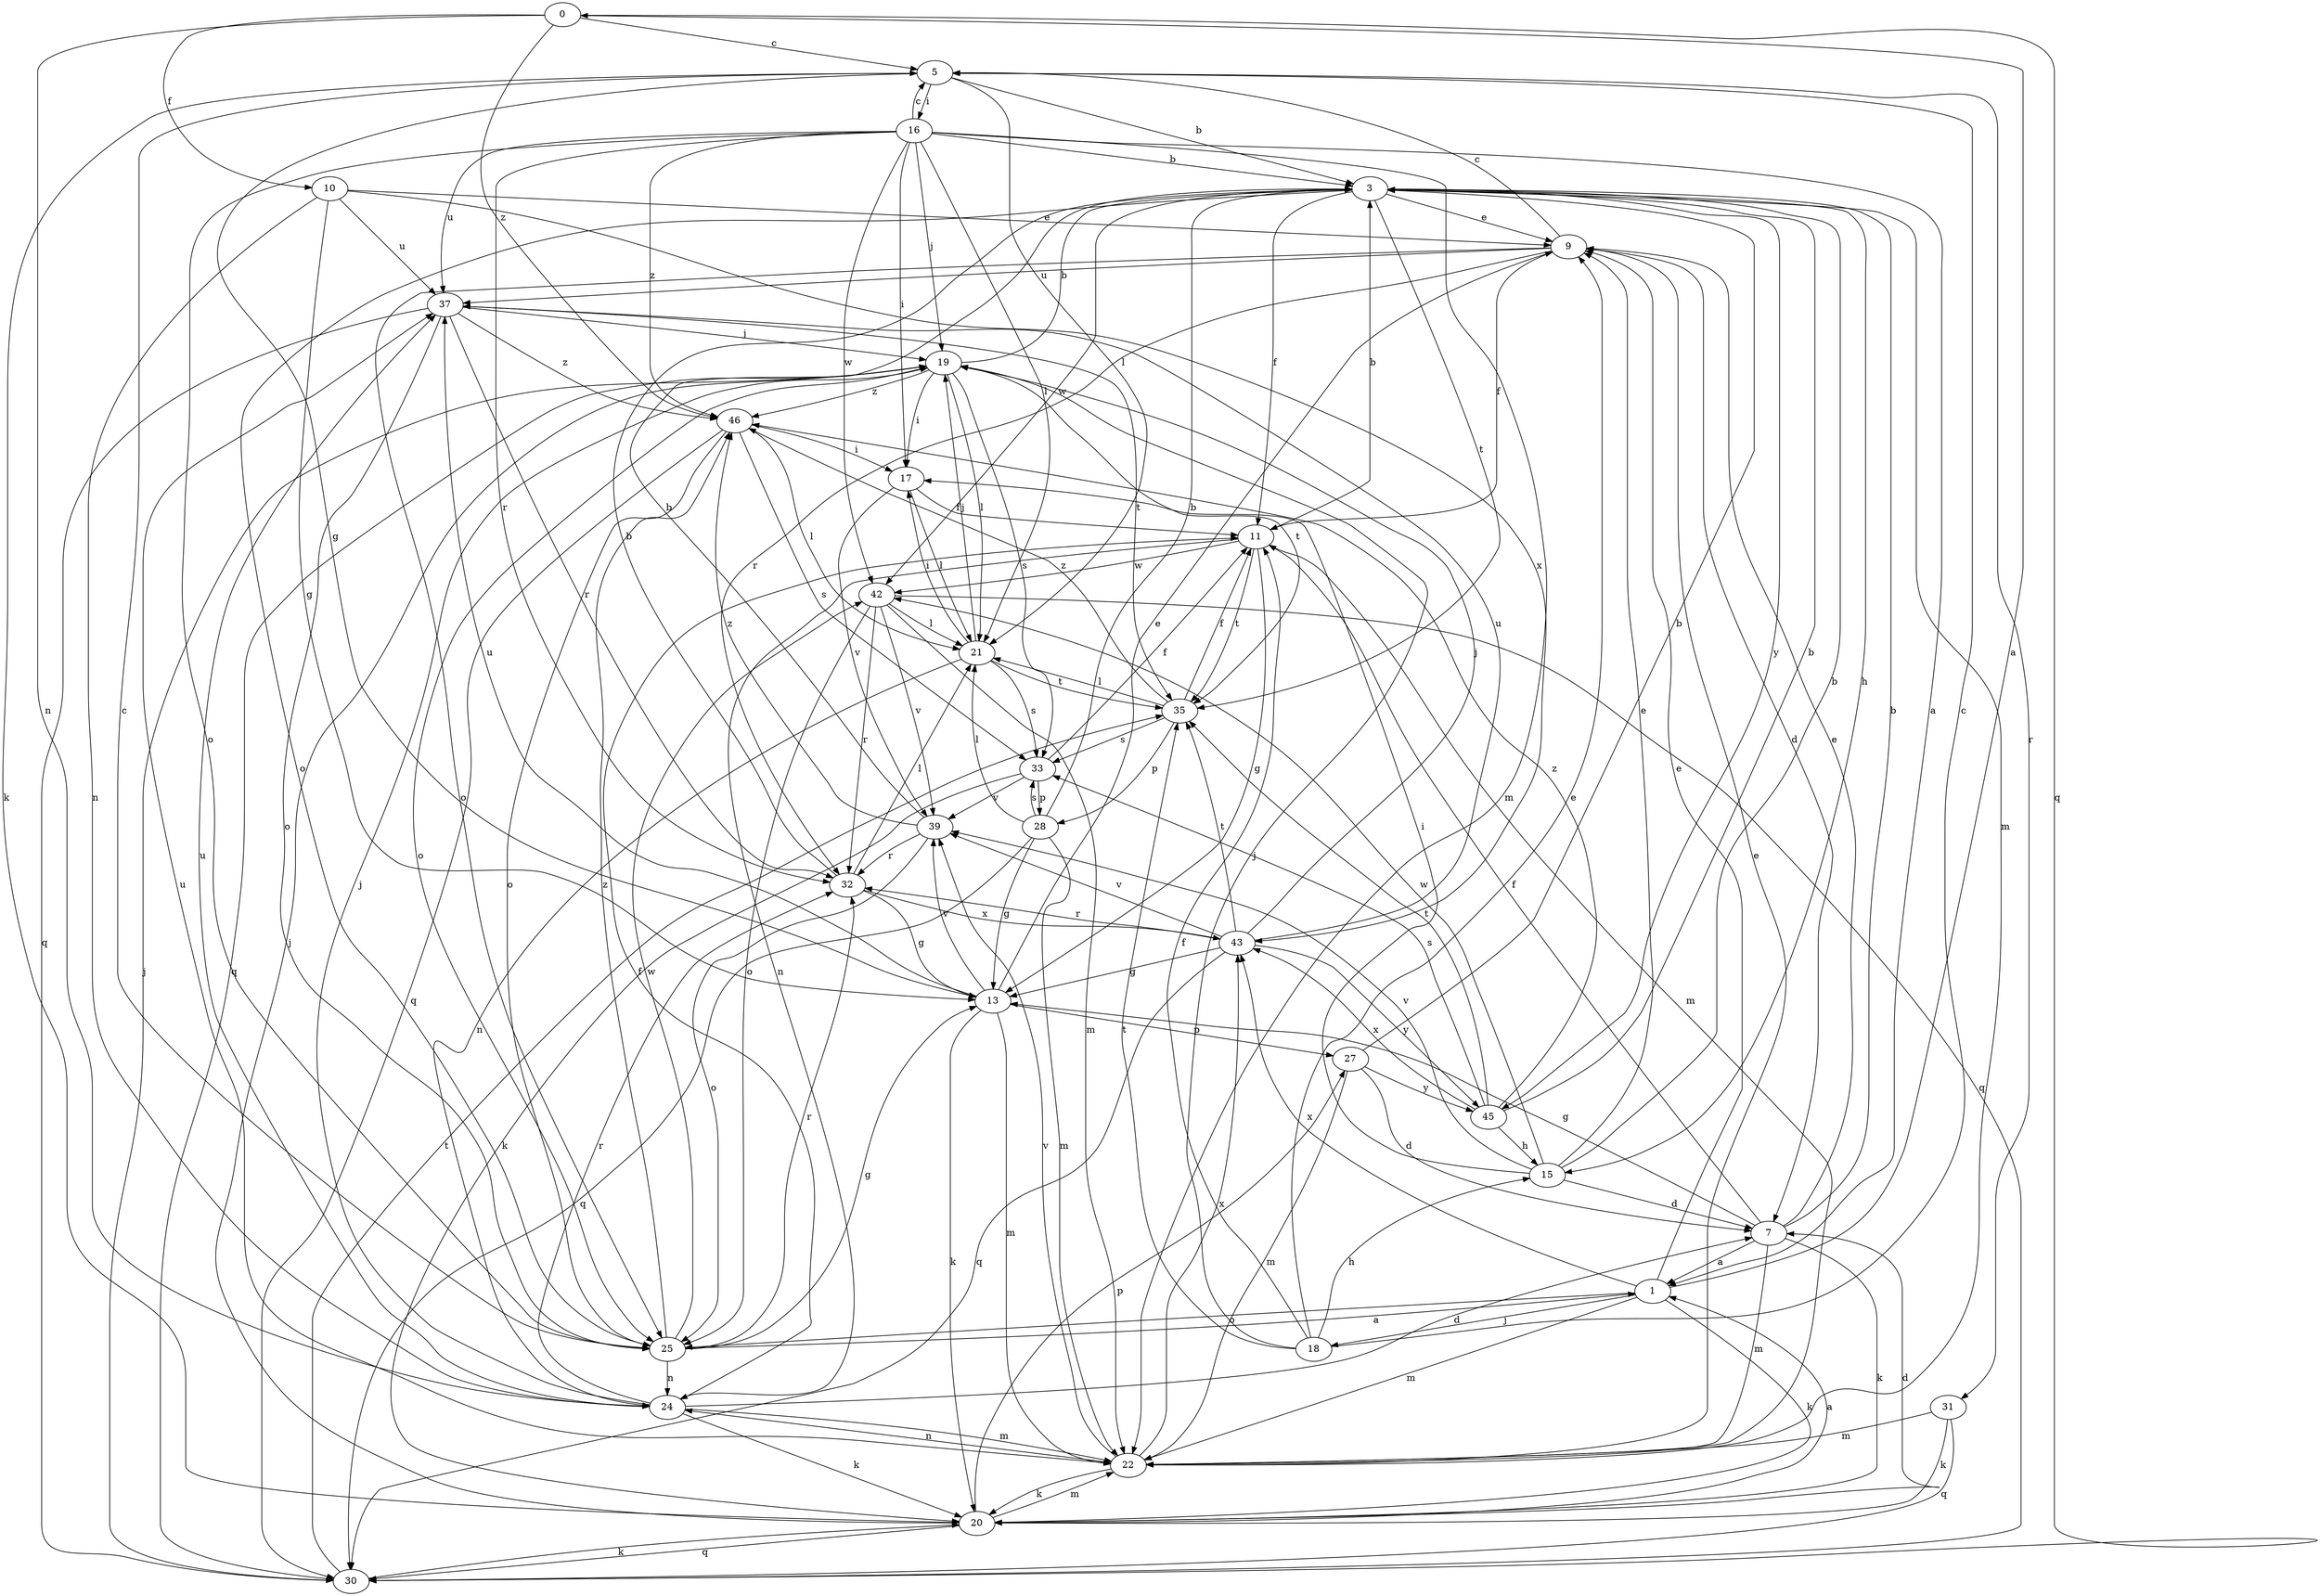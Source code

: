 strict digraph  {
0;
1;
3;
5;
7;
9;
10;
11;
13;
15;
16;
17;
18;
19;
20;
21;
22;
24;
25;
27;
28;
30;
31;
32;
33;
35;
37;
39;
42;
43;
45;
46;
0 -> 5  [label=c];
0 -> 10  [label=f];
0 -> 24  [label=n];
0 -> 30  [label=q];
0 -> 46  [label=z];
1 -> 0  [label=a];
1 -> 9  [label=e];
1 -> 18  [label=j];
1 -> 20  [label=k];
1 -> 22  [label=m];
1 -> 25  [label=o];
1 -> 43  [label=x];
3 -> 9  [label=e];
3 -> 11  [label=f];
3 -> 15  [label=h];
3 -> 22  [label=m];
3 -> 25  [label=o];
3 -> 35  [label=t];
3 -> 42  [label=w];
3 -> 45  [label=y];
5 -> 3  [label=b];
5 -> 13  [label=g];
5 -> 16  [label=i];
5 -> 20  [label=k];
5 -> 21  [label=l];
5 -> 31  [label=r];
7 -> 1  [label=a];
7 -> 3  [label=b];
7 -> 9  [label=e];
7 -> 11  [label=f];
7 -> 13  [label=g];
7 -> 20  [label=k];
7 -> 22  [label=m];
9 -> 5  [label=c];
9 -> 7  [label=d];
9 -> 11  [label=f];
9 -> 25  [label=o];
9 -> 32  [label=r];
9 -> 37  [label=u];
10 -> 9  [label=e];
10 -> 13  [label=g];
10 -> 24  [label=n];
10 -> 37  [label=u];
10 -> 43  [label=x];
11 -> 3  [label=b];
11 -> 13  [label=g];
11 -> 22  [label=m];
11 -> 24  [label=n];
11 -> 35  [label=t];
11 -> 42  [label=w];
13 -> 9  [label=e];
13 -> 20  [label=k];
13 -> 22  [label=m];
13 -> 27  [label=p];
13 -> 37  [label=u];
13 -> 39  [label=v];
15 -> 3  [label=b];
15 -> 7  [label=d];
15 -> 9  [label=e];
15 -> 17  [label=i];
15 -> 39  [label=v];
15 -> 42  [label=w];
16 -> 1  [label=a];
16 -> 3  [label=b];
16 -> 5  [label=c];
16 -> 17  [label=i];
16 -> 19  [label=j];
16 -> 21  [label=l];
16 -> 22  [label=m];
16 -> 25  [label=o];
16 -> 32  [label=r];
16 -> 37  [label=u];
16 -> 42  [label=w];
16 -> 46  [label=z];
17 -> 11  [label=f];
17 -> 21  [label=l];
17 -> 39  [label=v];
18 -> 5  [label=c];
18 -> 9  [label=e];
18 -> 11  [label=f];
18 -> 15  [label=h];
18 -> 19  [label=j];
18 -> 35  [label=t];
19 -> 3  [label=b];
19 -> 17  [label=i];
19 -> 21  [label=l];
19 -> 25  [label=o];
19 -> 30  [label=q];
19 -> 33  [label=s];
19 -> 35  [label=t];
19 -> 46  [label=z];
20 -> 1  [label=a];
20 -> 7  [label=d];
20 -> 19  [label=j];
20 -> 22  [label=m];
20 -> 27  [label=p];
20 -> 30  [label=q];
21 -> 17  [label=i];
21 -> 19  [label=j];
21 -> 24  [label=n];
21 -> 33  [label=s];
21 -> 35  [label=t];
22 -> 9  [label=e];
22 -> 20  [label=k];
22 -> 24  [label=n];
22 -> 37  [label=u];
22 -> 39  [label=v];
22 -> 43  [label=x];
24 -> 7  [label=d];
24 -> 11  [label=f];
24 -> 19  [label=j];
24 -> 20  [label=k];
24 -> 22  [label=m];
24 -> 32  [label=r];
24 -> 37  [label=u];
25 -> 1  [label=a];
25 -> 5  [label=c];
25 -> 13  [label=g];
25 -> 24  [label=n];
25 -> 32  [label=r];
25 -> 42  [label=w];
25 -> 46  [label=z];
27 -> 3  [label=b];
27 -> 7  [label=d];
27 -> 22  [label=m];
27 -> 45  [label=y];
28 -> 3  [label=b];
28 -> 13  [label=g];
28 -> 21  [label=l];
28 -> 22  [label=m];
28 -> 30  [label=q];
28 -> 33  [label=s];
30 -> 19  [label=j];
30 -> 20  [label=k];
30 -> 35  [label=t];
31 -> 20  [label=k];
31 -> 22  [label=m];
31 -> 30  [label=q];
32 -> 3  [label=b];
32 -> 13  [label=g];
32 -> 21  [label=l];
32 -> 43  [label=x];
33 -> 11  [label=f];
33 -> 20  [label=k];
33 -> 28  [label=p];
33 -> 39  [label=v];
35 -> 11  [label=f];
35 -> 21  [label=l];
35 -> 28  [label=p];
35 -> 33  [label=s];
35 -> 46  [label=z];
37 -> 19  [label=j];
37 -> 25  [label=o];
37 -> 30  [label=q];
37 -> 32  [label=r];
37 -> 35  [label=t];
37 -> 46  [label=z];
39 -> 3  [label=b];
39 -> 25  [label=o];
39 -> 32  [label=r];
39 -> 46  [label=z];
42 -> 21  [label=l];
42 -> 22  [label=m];
42 -> 25  [label=o];
42 -> 30  [label=q];
42 -> 32  [label=r];
42 -> 39  [label=v];
43 -> 13  [label=g];
43 -> 19  [label=j];
43 -> 30  [label=q];
43 -> 32  [label=r];
43 -> 35  [label=t];
43 -> 37  [label=u];
43 -> 39  [label=v];
43 -> 45  [label=y];
45 -> 3  [label=b];
45 -> 15  [label=h];
45 -> 33  [label=s];
45 -> 35  [label=t];
45 -> 43  [label=x];
45 -> 46  [label=z];
46 -> 17  [label=i];
46 -> 21  [label=l];
46 -> 25  [label=o];
46 -> 30  [label=q];
46 -> 33  [label=s];
}
